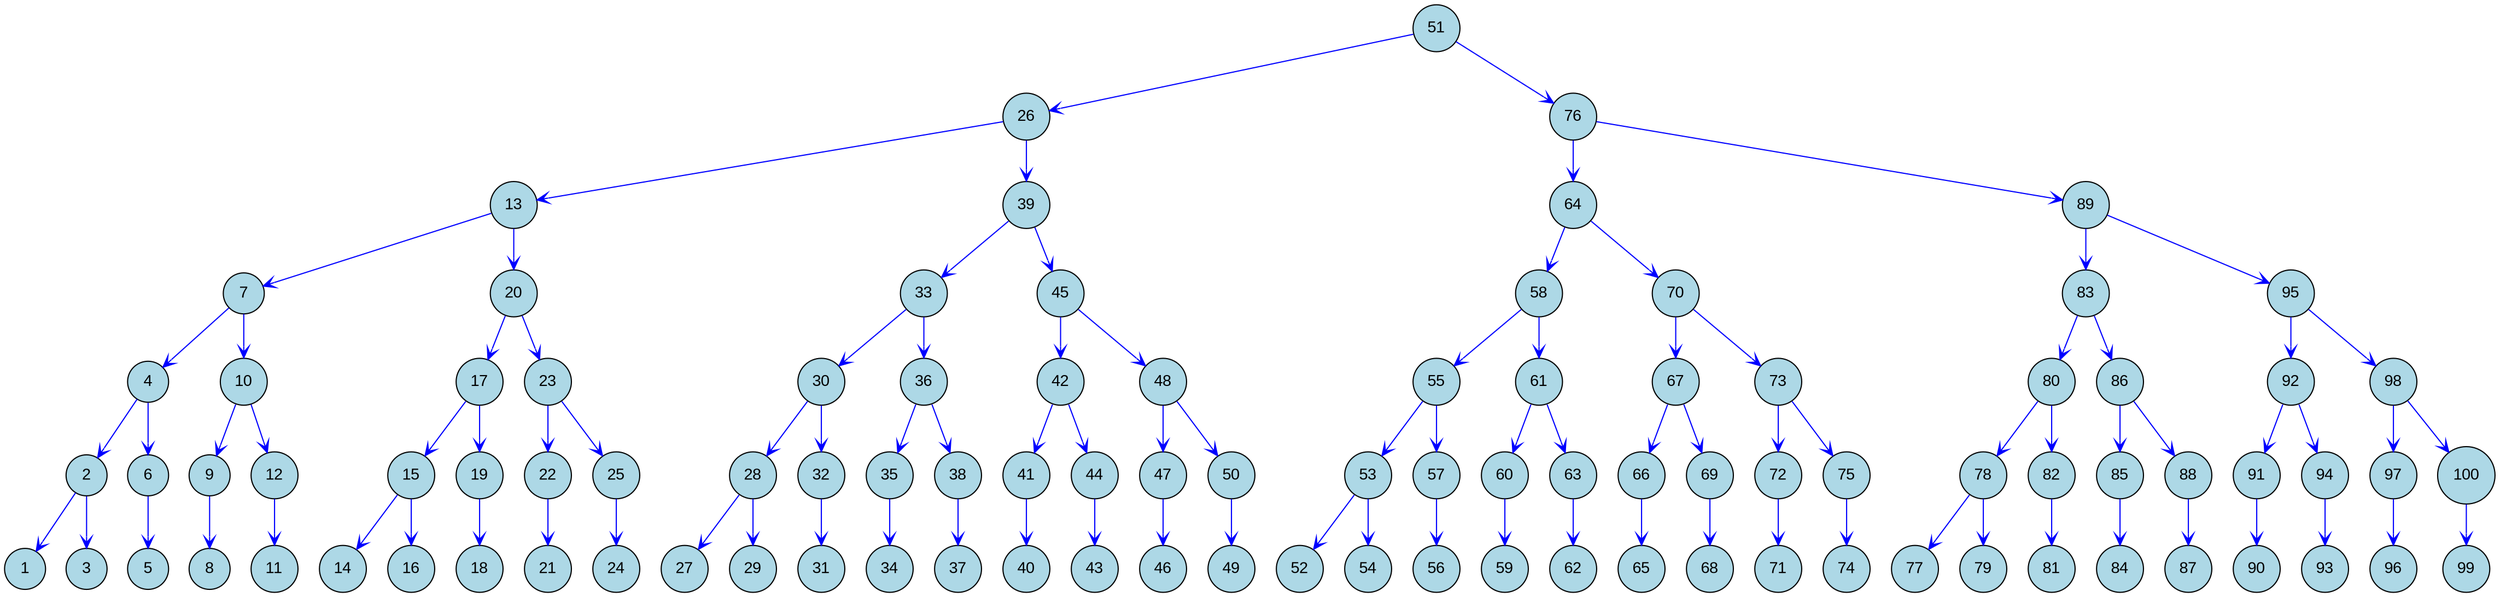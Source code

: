 digraph BinaryTree {
    node [shape=circle, style=filled, fillcolor=lightblue, fontname="Arial"];
    edge [arrowhead=vee, color=blue];
    node51 [label="51"];
    node26 [label="26"];
    node51 -> node26;
    node13 [label="13"];
    node26 -> node13;
    node7 [label="7"];
    node13 -> node7;
    node4 [label="4"];
    node7 -> node4;
    node2 [label="2"];
    node4 -> node2;
    node1 [label="1"];
    node2 -> node1;
    node3 [label="3"];
    node2 -> node3;
    node6 [label="6"];
    node4 -> node6;
    node5 [label="5"];
    node6 -> node5;
    node10 [label="10"];
    node7 -> node10;
    node9 [label="9"];
    node10 -> node9;
    node8 [label="8"];
    node9 -> node8;
    node12 [label="12"];
    node10 -> node12;
    node11 [label="11"];
    node12 -> node11;
    node20 [label="20"];
    node13 -> node20;
    node17 [label="17"];
    node20 -> node17;
    node15 [label="15"];
    node17 -> node15;
    node14 [label="14"];
    node15 -> node14;
    node16 [label="16"];
    node15 -> node16;
    node19 [label="19"];
    node17 -> node19;
    node18 [label="18"];
    node19 -> node18;
    node23 [label="23"];
    node20 -> node23;
    node22 [label="22"];
    node23 -> node22;
    node21 [label="21"];
    node22 -> node21;
    node25 [label="25"];
    node23 -> node25;
    node24 [label="24"];
    node25 -> node24;
    node39 [label="39"];
    node26 -> node39;
    node33 [label="33"];
    node39 -> node33;
    node30 [label="30"];
    node33 -> node30;
    node28 [label="28"];
    node30 -> node28;
    node27 [label="27"];
    node28 -> node27;
    node29 [label="29"];
    node28 -> node29;
    node32 [label="32"];
    node30 -> node32;
    node31 [label="31"];
    node32 -> node31;
    node36 [label="36"];
    node33 -> node36;
    node35 [label="35"];
    node36 -> node35;
    node34 [label="34"];
    node35 -> node34;
    node38 [label="38"];
    node36 -> node38;
    node37 [label="37"];
    node38 -> node37;
    node45 [label="45"];
    node39 -> node45;
    node42 [label="42"];
    node45 -> node42;
    node41 [label="41"];
    node42 -> node41;
    node40 [label="40"];
    node41 -> node40;
    node44 [label="44"];
    node42 -> node44;
    node43 [label="43"];
    node44 -> node43;
    node48 [label="48"];
    node45 -> node48;
    node47 [label="47"];
    node48 -> node47;
    node46 [label="46"];
    node47 -> node46;
    node50 [label="50"];
    node48 -> node50;
    node49 [label="49"];
    node50 -> node49;
    node76 [label="76"];
    node51 -> node76;
    node64 [label="64"];
    node76 -> node64;
    node58 [label="58"];
    node64 -> node58;
    node55 [label="55"];
    node58 -> node55;
    node53 [label="53"];
    node55 -> node53;
    node52 [label="52"];
    node53 -> node52;
    node54 [label="54"];
    node53 -> node54;
    node57 [label="57"];
    node55 -> node57;
    node56 [label="56"];
    node57 -> node56;
    node61 [label="61"];
    node58 -> node61;
    node60 [label="60"];
    node61 -> node60;
    node59 [label="59"];
    node60 -> node59;
    node63 [label="63"];
    node61 -> node63;
    node62 [label="62"];
    node63 -> node62;
    node70 [label="70"];
    node64 -> node70;
    node67 [label="67"];
    node70 -> node67;
    node66 [label="66"];
    node67 -> node66;
    node65 [label="65"];
    node66 -> node65;
    node69 [label="69"];
    node67 -> node69;
    node68 [label="68"];
    node69 -> node68;
    node73 [label="73"];
    node70 -> node73;
    node72 [label="72"];
    node73 -> node72;
    node71 [label="71"];
    node72 -> node71;
    node75 [label="75"];
    node73 -> node75;
    node74 [label="74"];
    node75 -> node74;
    node89 [label="89"];
    node76 -> node89;
    node83 [label="83"];
    node89 -> node83;
    node80 [label="80"];
    node83 -> node80;
    node78 [label="78"];
    node80 -> node78;
    node77 [label="77"];
    node78 -> node77;
    node79 [label="79"];
    node78 -> node79;
    node82 [label="82"];
    node80 -> node82;
    node81 [label="81"];
    node82 -> node81;
    node86 [label="86"];
    node83 -> node86;
    node85 [label="85"];
    node86 -> node85;
    node84 [label="84"];
    node85 -> node84;
    node88 [label="88"];
    node86 -> node88;
    node87 [label="87"];
    node88 -> node87;
    node95 [label="95"];
    node89 -> node95;
    node92 [label="92"];
    node95 -> node92;
    node91 [label="91"];
    node92 -> node91;
    node90 [label="90"];
    node91 -> node90;
    node94 [label="94"];
    node92 -> node94;
    node93 [label="93"];
    node94 -> node93;
    node98 [label="98"];
    node95 -> node98;
    node97 [label="97"];
    node98 -> node97;
    node96 [label="96"];
    node97 -> node96;
    node100 [label="100"];
    node98 -> node100;
    node99 [label="99"];
    node100 -> node99;
}

